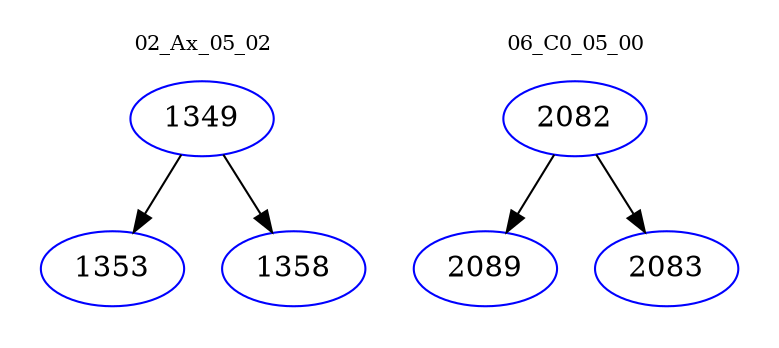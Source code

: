 digraph{
subgraph cluster_0 {
color = white
label = "02_Ax_05_02";
fontsize=10;
T0_1349 [label="1349", color="blue"]
T0_1349 -> T0_1353 [color="black"]
T0_1353 [label="1353", color="blue"]
T0_1349 -> T0_1358 [color="black"]
T0_1358 [label="1358", color="blue"]
}
subgraph cluster_1 {
color = white
label = "06_C0_05_00";
fontsize=10;
T1_2082 [label="2082", color="blue"]
T1_2082 -> T1_2089 [color="black"]
T1_2089 [label="2089", color="blue"]
T1_2082 -> T1_2083 [color="black"]
T1_2083 [label="2083", color="blue"]
}
}
